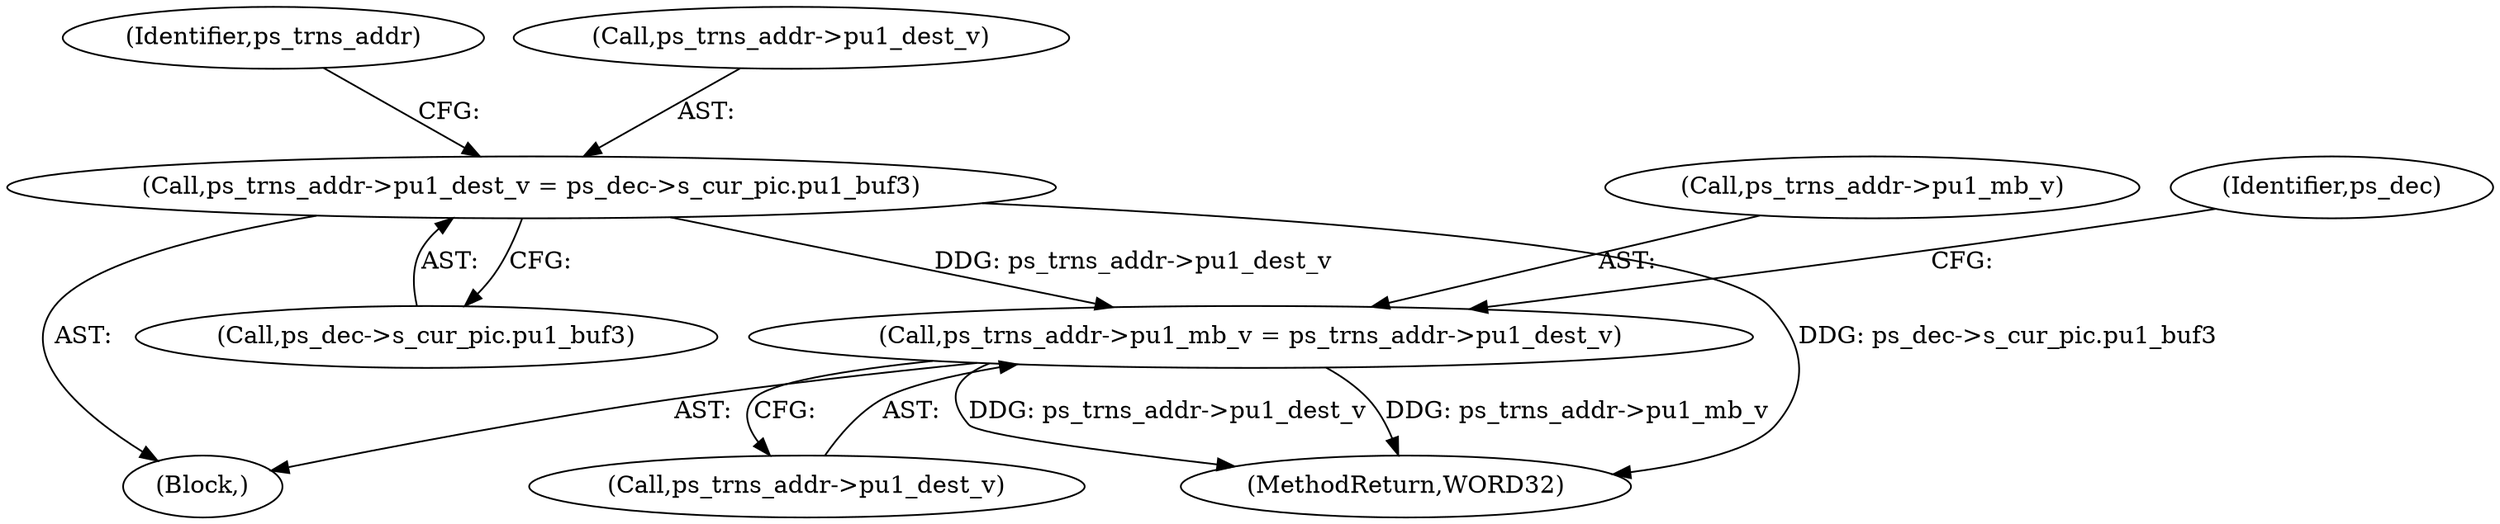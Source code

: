 digraph "0_Android_a78887bcffbc2995cf9ed72e0697acf560875e9e_2@pointer" {
"1002164" [label="(Call,ps_trns_addr->pu1_dest_v = ps_dec->s_cur_pic.pu1_buf3)"];
"1002187" [label="(Call,ps_trns_addr->pu1_mb_v = ps_trns_addr->pu1_dest_v)"];
"1002164" [label="(Call,ps_trns_addr->pu1_dest_v = ps_dec->s_cur_pic.pu1_buf3)"];
"1002188" [label="(Call,ps_trns_addr->pu1_mb_v)"];
"1002187" [label="(Call,ps_trns_addr->pu1_mb_v = ps_trns_addr->pu1_dest_v)"];
"1002571" [label="(MethodReturn,WORD32)"];
"1002196" [label="(Identifier,ps_dec)"];
"1002191" [label="(Call,ps_trns_addr->pu1_dest_v)"];
"1002168" [label="(Call,ps_dec->s_cur_pic.pu1_buf3)"];
"1002098" [label="(Block,)"];
"1002175" [label="(Identifier,ps_trns_addr)"];
"1002165" [label="(Call,ps_trns_addr->pu1_dest_v)"];
"1002164" -> "1002098"  [label="AST: "];
"1002164" -> "1002168"  [label="CFG: "];
"1002165" -> "1002164"  [label="AST: "];
"1002168" -> "1002164"  [label="AST: "];
"1002175" -> "1002164"  [label="CFG: "];
"1002164" -> "1002571"  [label="DDG: ps_dec->s_cur_pic.pu1_buf3"];
"1002164" -> "1002187"  [label="DDG: ps_trns_addr->pu1_dest_v"];
"1002187" -> "1002098"  [label="AST: "];
"1002187" -> "1002191"  [label="CFG: "];
"1002188" -> "1002187"  [label="AST: "];
"1002191" -> "1002187"  [label="AST: "];
"1002196" -> "1002187"  [label="CFG: "];
"1002187" -> "1002571"  [label="DDG: ps_trns_addr->pu1_dest_v"];
"1002187" -> "1002571"  [label="DDG: ps_trns_addr->pu1_mb_v"];
}
